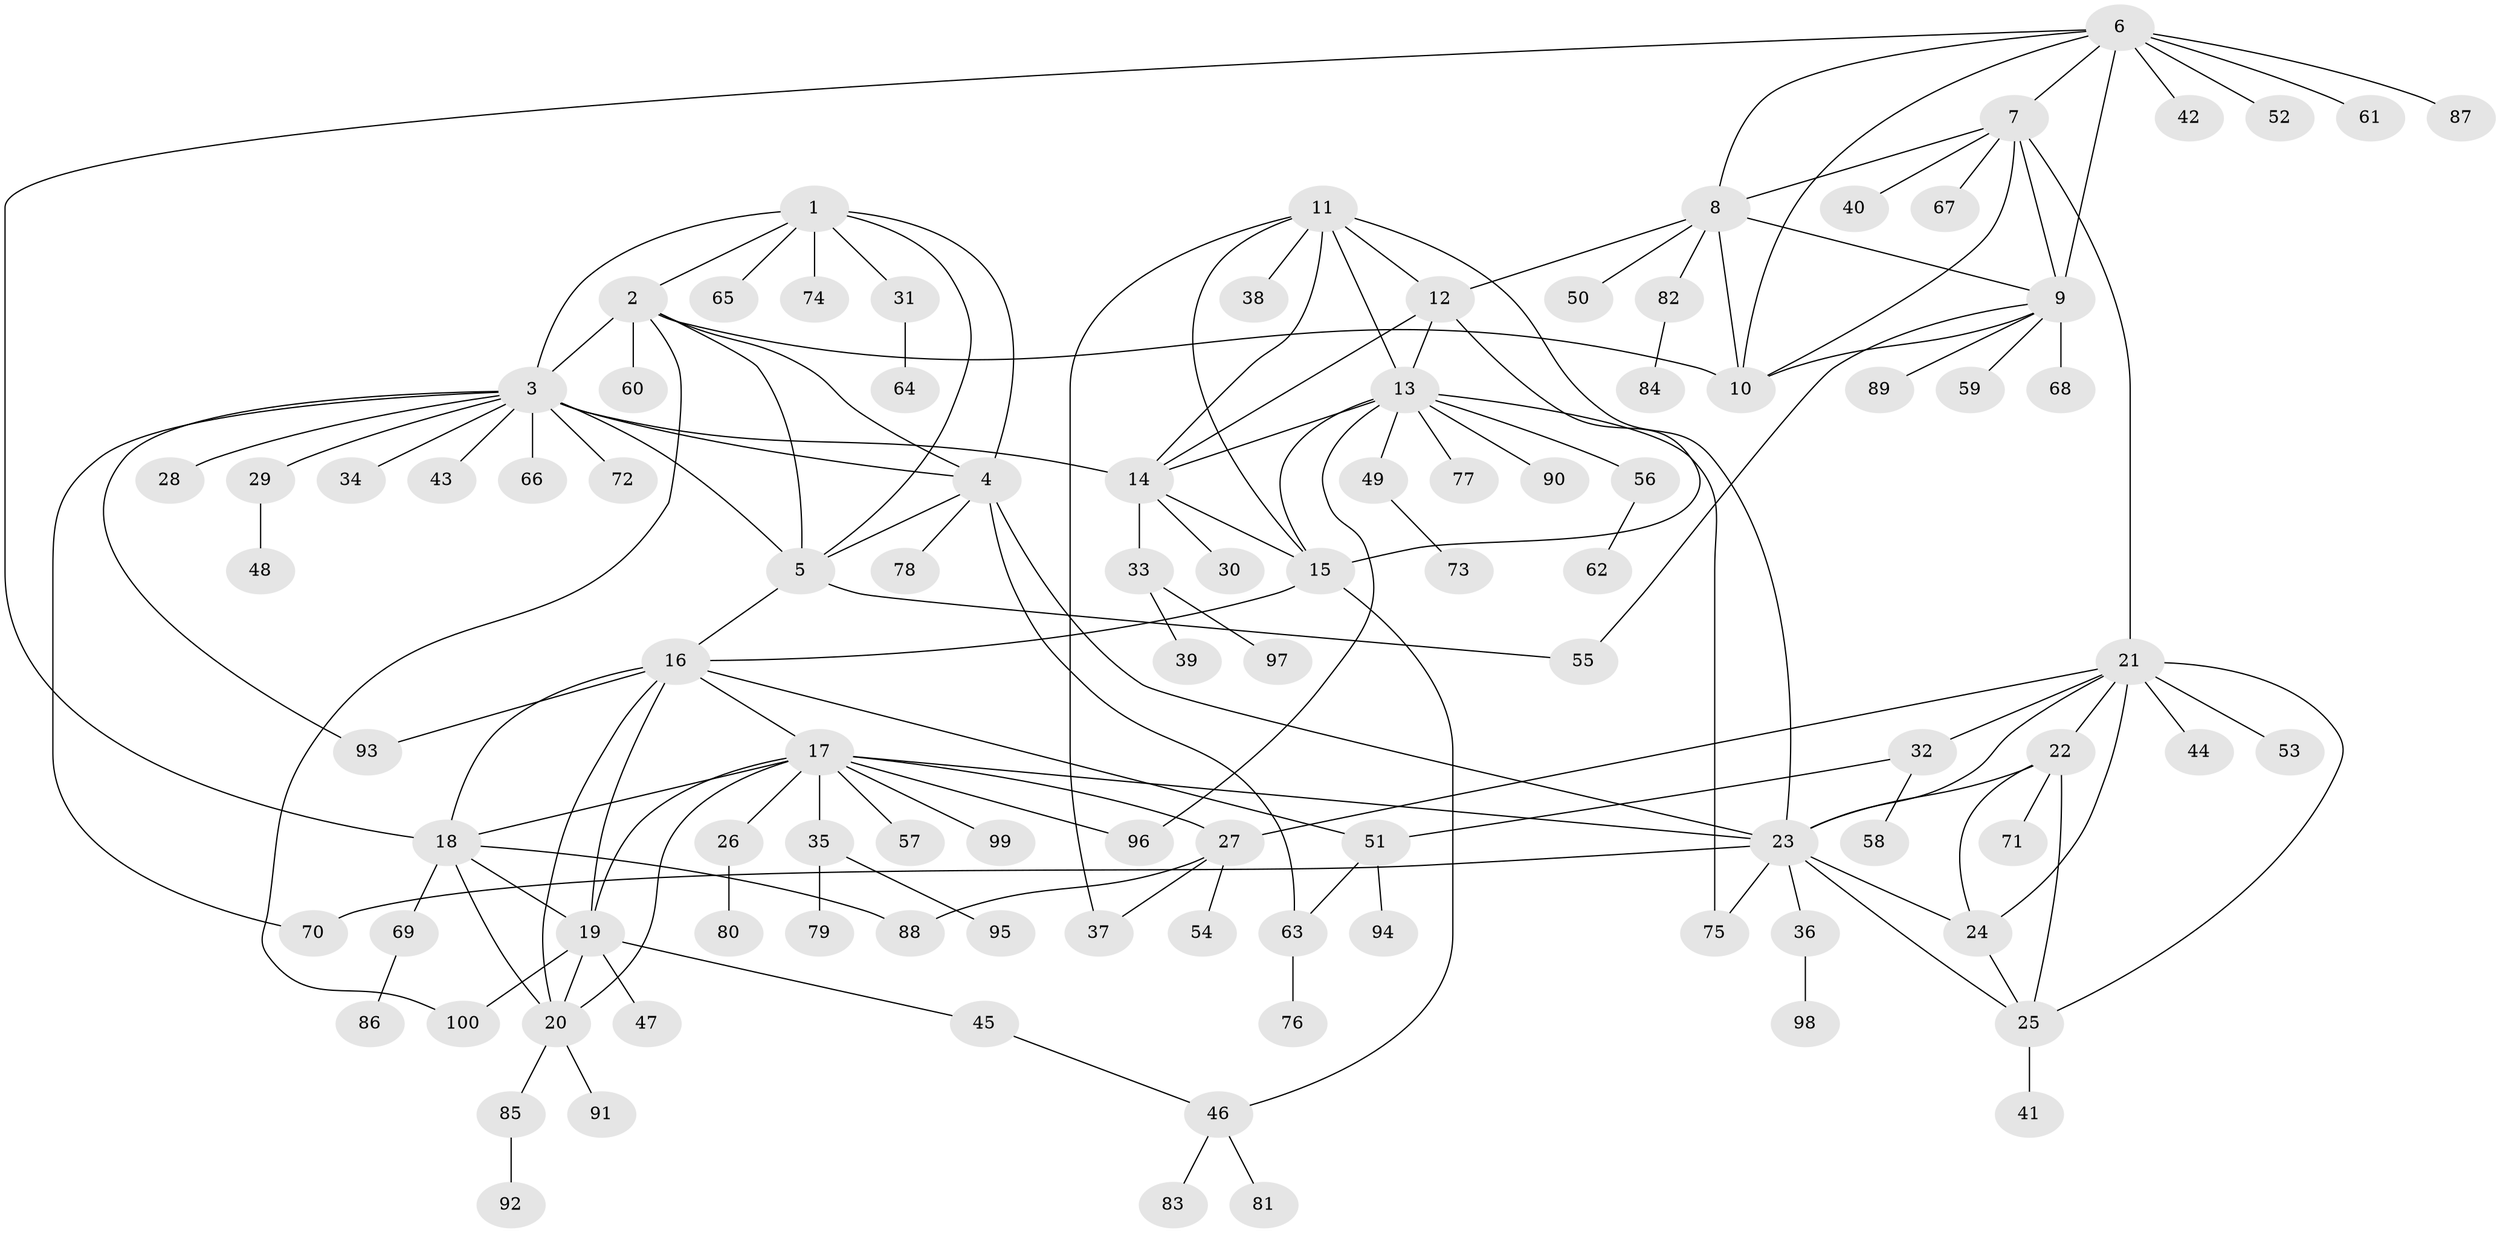 // Generated by graph-tools (version 1.1) at 2025/02/03/09/25 03:02:46]
// undirected, 100 vertices, 147 edges
graph export_dot {
graph [start="1"]
  node [color=gray90,style=filled];
  1;
  2;
  3;
  4;
  5;
  6;
  7;
  8;
  9;
  10;
  11;
  12;
  13;
  14;
  15;
  16;
  17;
  18;
  19;
  20;
  21;
  22;
  23;
  24;
  25;
  26;
  27;
  28;
  29;
  30;
  31;
  32;
  33;
  34;
  35;
  36;
  37;
  38;
  39;
  40;
  41;
  42;
  43;
  44;
  45;
  46;
  47;
  48;
  49;
  50;
  51;
  52;
  53;
  54;
  55;
  56;
  57;
  58;
  59;
  60;
  61;
  62;
  63;
  64;
  65;
  66;
  67;
  68;
  69;
  70;
  71;
  72;
  73;
  74;
  75;
  76;
  77;
  78;
  79;
  80;
  81;
  82;
  83;
  84;
  85;
  86;
  87;
  88;
  89;
  90;
  91;
  92;
  93;
  94;
  95;
  96;
  97;
  98;
  99;
  100;
  1 -- 2;
  1 -- 3;
  1 -- 4;
  1 -- 5;
  1 -- 31;
  1 -- 65;
  1 -- 74;
  2 -- 3;
  2 -- 4;
  2 -- 5;
  2 -- 10;
  2 -- 60;
  2 -- 100;
  3 -- 4;
  3 -- 5;
  3 -- 14;
  3 -- 28;
  3 -- 29;
  3 -- 34;
  3 -- 43;
  3 -- 66;
  3 -- 70;
  3 -- 72;
  3 -- 93;
  4 -- 5;
  4 -- 23;
  4 -- 63;
  4 -- 78;
  5 -- 16;
  5 -- 55;
  6 -- 7;
  6 -- 8;
  6 -- 9;
  6 -- 10;
  6 -- 18;
  6 -- 42;
  6 -- 52;
  6 -- 61;
  6 -- 87;
  7 -- 8;
  7 -- 9;
  7 -- 10;
  7 -- 21;
  7 -- 40;
  7 -- 67;
  8 -- 9;
  8 -- 10;
  8 -- 12;
  8 -- 50;
  8 -- 82;
  9 -- 10;
  9 -- 55;
  9 -- 59;
  9 -- 68;
  9 -- 89;
  11 -- 12;
  11 -- 13;
  11 -- 14;
  11 -- 15;
  11 -- 23;
  11 -- 37;
  11 -- 38;
  12 -- 13;
  12 -- 14;
  12 -- 15;
  13 -- 14;
  13 -- 15;
  13 -- 49;
  13 -- 56;
  13 -- 75;
  13 -- 77;
  13 -- 90;
  13 -- 96;
  14 -- 15;
  14 -- 30;
  14 -- 33;
  15 -- 16;
  15 -- 46;
  16 -- 17;
  16 -- 18;
  16 -- 19;
  16 -- 20;
  16 -- 51;
  16 -- 93;
  17 -- 18;
  17 -- 19;
  17 -- 20;
  17 -- 23;
  17 -- 26;
  17 -- 27;
  17 -- 35;
  17 -- 57;
  17 -- 96;
  17 -- 99;
  18 -- 19;
  18 -- 20;
  18 -- 69;
  18 -- 88;
  19 -- 20;
  19 -- 45;
  19 -- 47;
  19 -- 100;
  20 -- 85;
  20 -- 91;
  21 -- 22;
  21 -- 23;
  21 -- 24;
  21 -- 25;
  21 -- 27;
  21 -- 32;
  21 -- 44;
  21 -- 53;
  22 -- 23;
  22 -- 24;
  22 -- 25;
  22 -- 71;
  23 -- 24;
  23 -- 25;
  23 -- 36;
  23 -- 70;
  23 -- 75;
  24 -- 25;
  25 -- 41;
  26 -- 80;
  27 -- 37;
  27 -- 54;
  27 -- 88;
  29 -- 48;
  31 -- 64;
  32 -- 51;
  32 -- 58;
  33 -- 39;
  33 -- 97;
  35 -- 79;
  35 -- 95;
  36 -- 98;
  45 -- 46;
  46 -- 81;
  46 -- 83;
  49 -- 73;
  51 -- 63;
  51 -- 94;
  56 -- 62;
  63 -- 76;
  69 -- 86;
  82 -- 84;
  85 -- 92;
}
